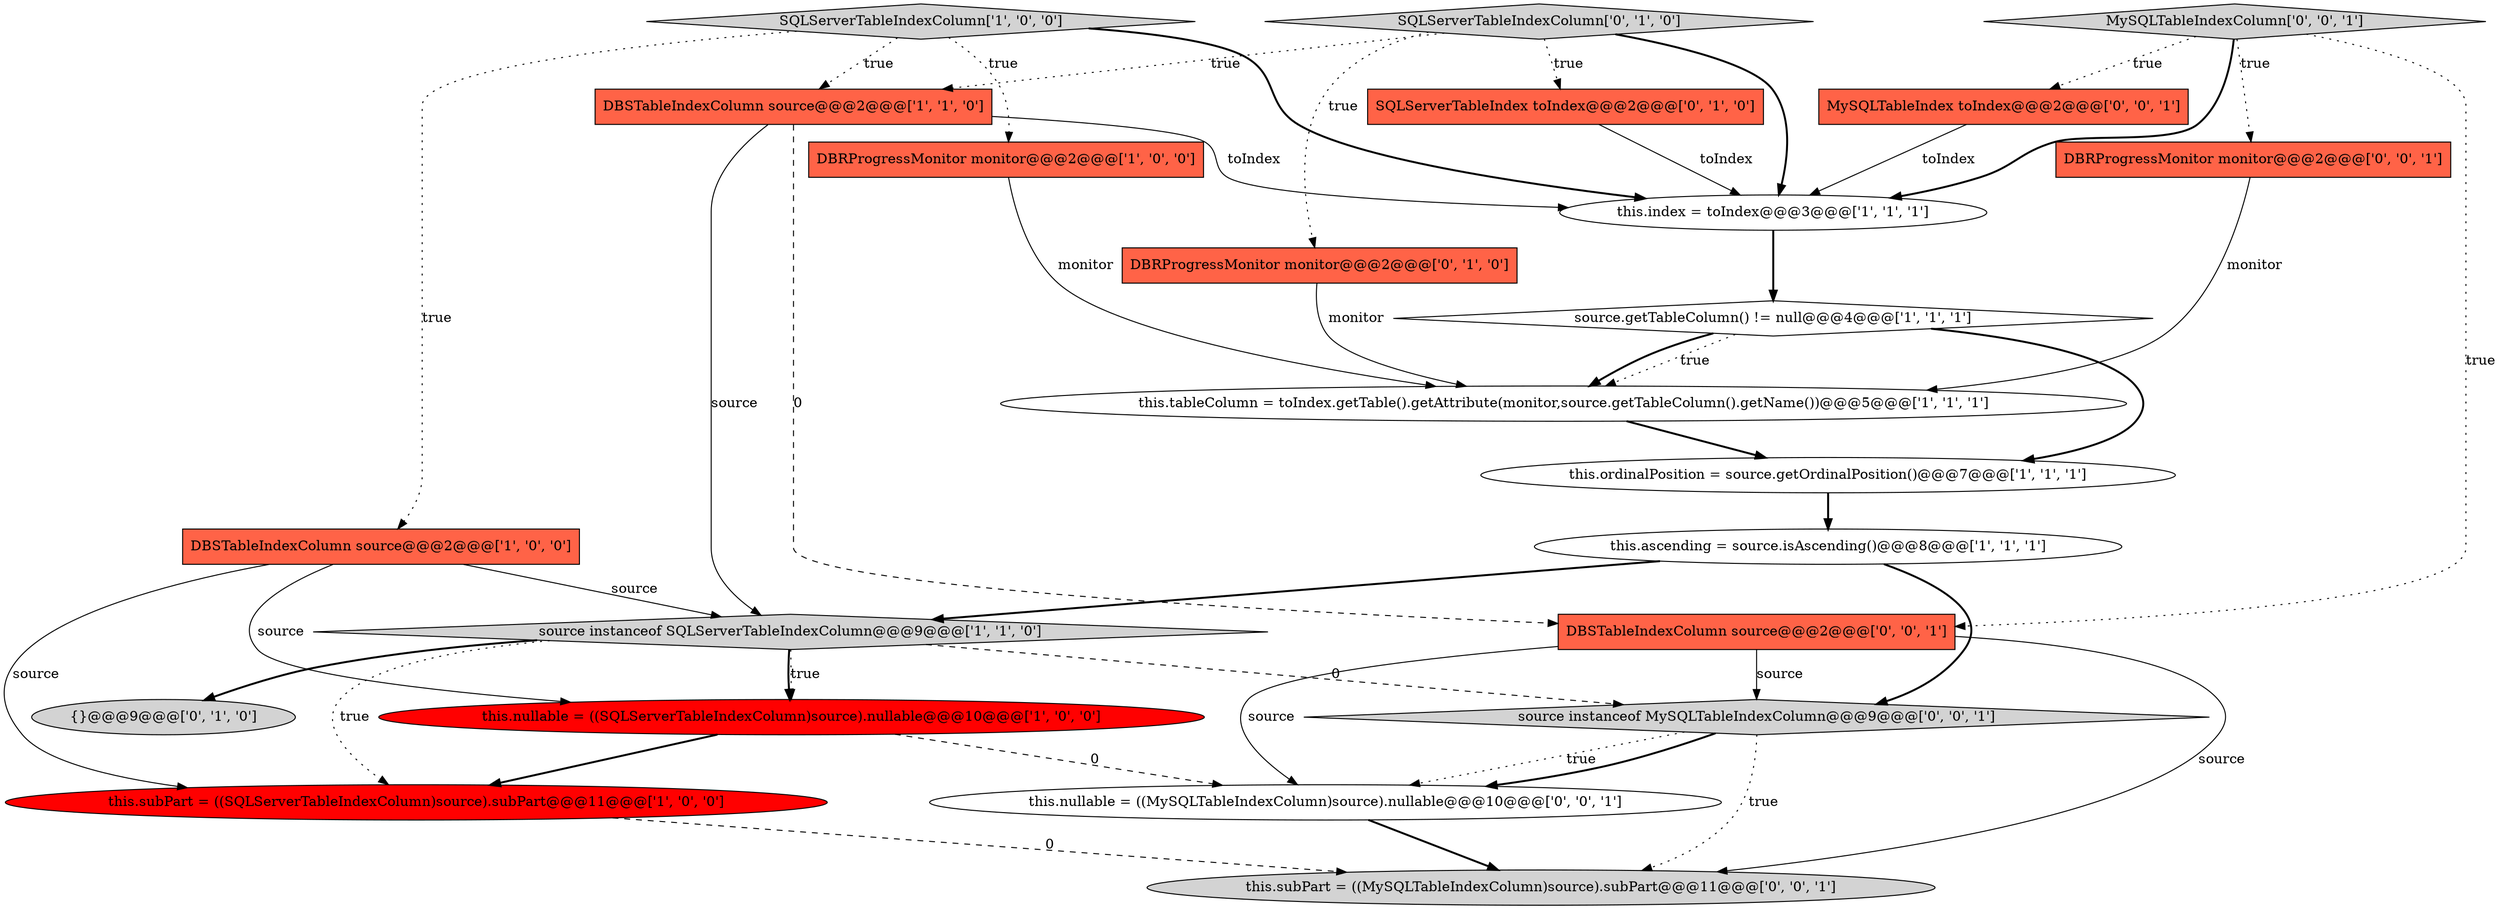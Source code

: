 digraph {
17 [style = filled, label = "this.nullable = ((MySQLTableIndexColumn)source).nullable@@@10@@@['0', '0', '1']", fillcolor = white, shape = ellipse image = "AAA0AAABBB3BBB"];
22 [style = filled, label = "DBSTableIndexColumn source@@@2@@@['0', '0', '1']", fillcolor = tomato, shape = box image = "AAA0AAABBB3BBB"];
7 [style = filled, label = "DBSTableIndexColumn source@@@2@@@['1', '0', '0']", fillcolor = tomato, shape = box image = "AAA0AAABBB1BBB"];
12 [style = filled, label = "SQLServerTableIndex toIndex@@@2@@@['0', '1', '0']", fillcolor = tomato, shape = box image = "AAA0AAABBB2BBB"];
20 [style = filled, label = "DBRProgressMonitor monitor@@@2@@@['0', '0', '1']", fillcolor = tomato, shape = box image = "AAA0AAABBB3BBB"];
21 [style = filled, label = "MySQLTableIndexColumn['0', '0', '1']", fillcolor = lightgray, shape = diamond image = "AAA0AAABBB3BBB"];
1 [style = filled, label = "source instanceof SQLServerTableIndexColumn@@@9@@@['1', '1', '0']", fillcolor = lightgray, shape = diamond image = "AAA0AAABBB1BBB"];
3 [style = filled, label = "source.getTableColumn() != null@@@4@@@['1', '1', '1']", fillcolor = white, shape = diamond image = "AAA0AAABBB1BBB"];
13 [style = filled, label = "SQLServerTableIndexColumn['0', '1', '0']", fillcolor = lightgray, shape = diamond image = "AAA0AAABBB2BBB"];
10 [style = filled, label = "this.tableColumn = toIndex.getTable().getAttribute(monitor,source.getTableColumn().getName())@@@5@@@['1', '1', '1']", fillcolor = white, shape = ellipse image = "AAA0AAABBB1BBB"];
18 [style = filled, label = "this.subPart = ((MySQLTableIndexColumn)source).subPart@@@11@@@['0', '0', '1']", fillcolor = lightgray, shape = ellipse image = "AAA0AAABBB3BBB"];
15 [style = filled, label = "{}@@@9@@@['0', '1', '0']", fillcolor = lightgray, shape = ellipse image = "AAA0AAABBB2BBB"];
2 [style = filled, label = "this.nullable = ((SQLServerTableIndexColumn)source).nullable@@@10@@@['1', '0', '0']", fillcolor = red, shape = ellipse image = "AAA1AAABBB1BBB"];
6 [style = filled, label = "this.ascending = source.isAscending()@@@8@@@['1', '1', '1']", fillcolor = white, shape = ellipse image = "AAA0AAABBB1BBB"];
8 [style = filled, label = "SQLServerTableIndexColumn['1', '0', '0']", fillcolor = lightgray, shape = diamond image = "AAA0AAABBB1BBB"];
0 [style = filled, label = "this.ordinalPosition = source.getOrdinalPosition()@@@7@@@['1', '1', '1']", fillcolor = white, shape = ellipse image = "AAA0AAABBB1BBB"];
4 [style = filled, label = "this.index = toIndex@@@3@@@['1', '1', '1']", fillcolor = white, shape = ellipse image = "AAA0AAABBB1BBB"];
11 [style = filled, label = "this.subPart = ((SQLServerTableIndexColumn)source).subPart@@@11@@@['1', '0', '0']", fillcolor = red, shape = ellipse image = "AAA1AAABBB1BBB"];
14 [style = filled, label = "DBRProgressMonitor monitor@@@2@@@['0', '1', '0']", fillcolor = tomato, shape = box image = "AAA0AAABBB2BBB"];
19 [style = filled, label = "MySQLTableIndex toIndex@@@2@@@['0', '0', '1']", fillcolor = tomato, shape = box image = "AAA0AAABBB3BBB"];
16 [style = filled, label = "source instanceof MySQLTableIndexColumn@@@9@@@['0', '0', '1']", fillcolor = lightgray, shape = diamond image = "AAA0AAABBB3BBB"];
9 [style = filled, label = "DBSTableIndexColumn source@@@2@@@['1', '1', '0']", fillcolor = tomato, shape = box image = "AAA0AAABBB1BBB"];
5 [style = filled, label = "DBRProgressMonitor monitor@@@2@@@['1', '0', '0']", fillcolor = tomato, shape = box image = "AAA0AAABBB1BBB"];
4->3 [style = bold, label=""];
22->16 [style = solid, label="source"];
21->20 [style = dotted, label="true"];
13->12 [style = dotted, label="true"];
0->6 [style = bold, label=""];
16->18 [style = dotted, label="true"];
1->15 [style = bold, label=""];
7->11 [style = solid, label="source"];
3->10 [style = dotted, label="true"];
1->11 [style = dotted, label="true"];
16->17 [style = dotted, label="true"];
8->7 [style = dotted, label="true"];
21->22 [style = dotted, label="true"];
9->22 [style = dashed, label="0"];
16->17 [style = bold, label=""];
2->17 [style = dashed, label="0"];
22->17 [style = solid, label="source"];
3->0 [style = bold, label=""];
22->18 [style = solid, label="source"];
19->4 [style = solid, label="toIndex"];
3->10 [style = bold, label=""];
6->1 [style = bold, label=""];
12->4 [style = solid, label="toIndex"];
8->5 [style = dotted, label="true"];
9->1 [style = solid, label="source"];
6->16 [style = bold, label=""];
1->16 [style = dashed, label="0"];
11->18 [style = dashed, label="0"];
21->19 [style = dotted, label="true"];
10->0 [style = bold, label=""];
9->4 [style = solid, label="toIndex"];
20->10 [style = solid, label="monitor"];
1->2 [style = bold, label=""];
7->1 [style = solid, label="source"];
14->10 [style = solid, label="monitor"];
8->9 [style = dotted, label="true"];
8->4 [style = bold, label=""];
1->2 [style = dotted, label="true"];
13->14 [style = dotted, label="true"];
2->11 [style = bold, label=""];
17->18 [style = bold, label=""];
5->10 [style = solid, label="monitor"];
7->2 [style = solid, label="source"];
21->4 [style = bold, label=""];
13->4 [style = bold, label=""];
13->9 [style = dotted, label="true"];
}
